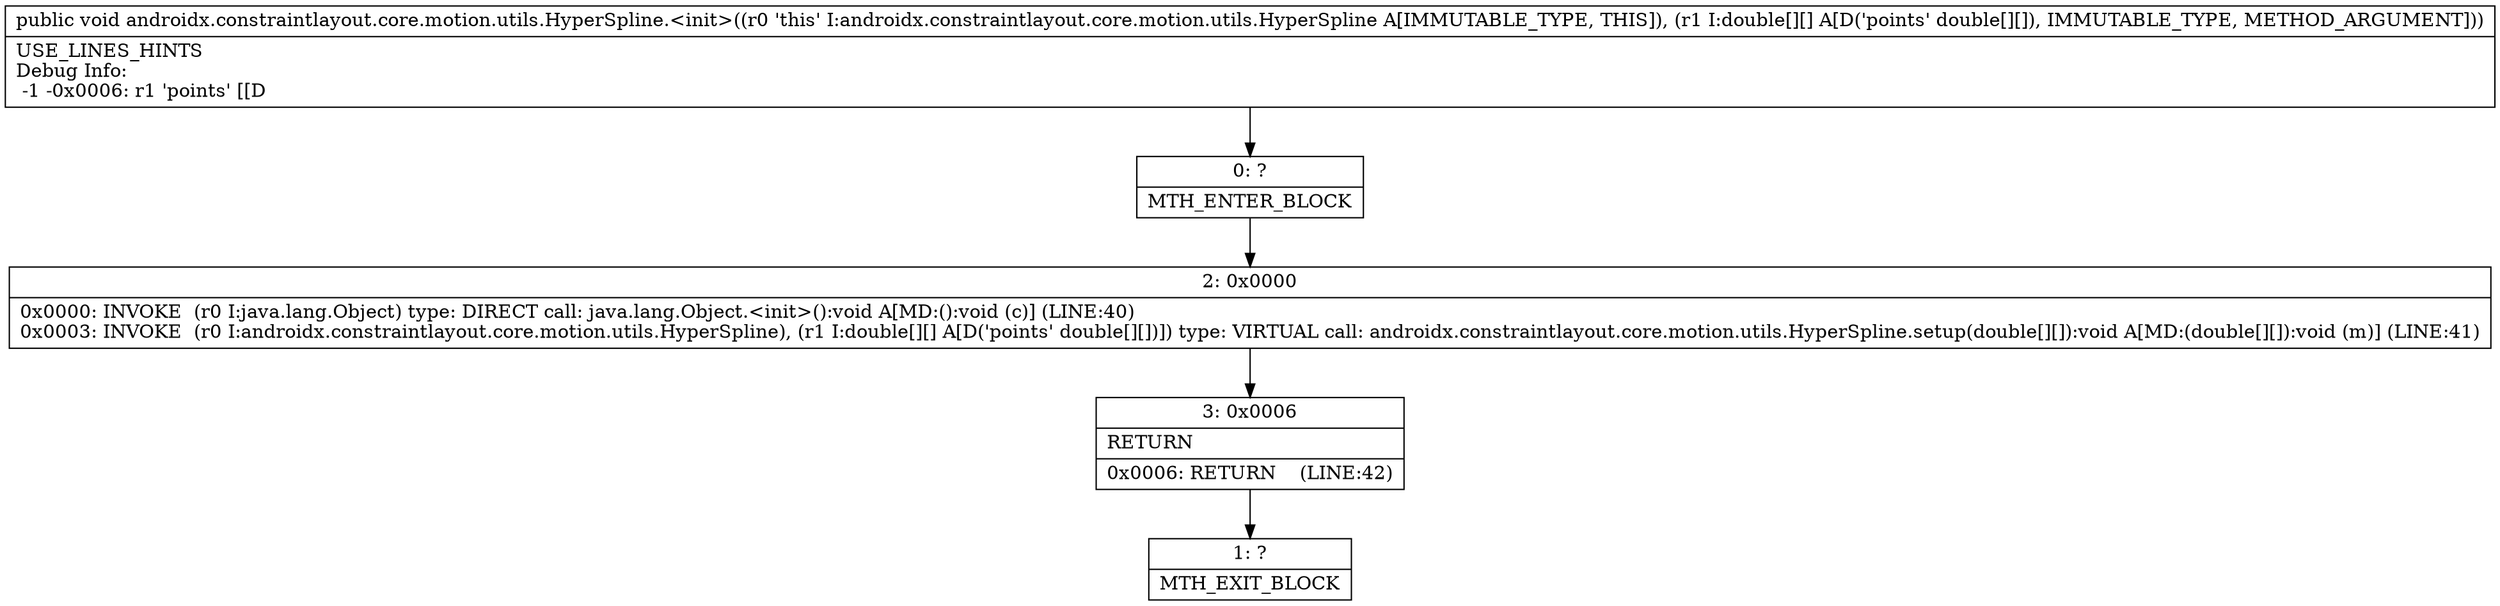 digraph "CFG forandroidx.constraintlayout.core.motion.utils.HyperSpline.\<init\>([[D)V" {
Node_0 [shape=record,label="{0\:\ ?|MTH_ENTER_BLOCK\l}"];
Node_2 [shape=record,label="{2\:\ 0x0000|0x0000: INVOKE  (r0 I:java.lang.Object) type: DIRECT call: java.lang.Object.\<init\>():void A[MD:():void (c)] (LINE:40)\l0x0003: INVOKE  (r0 I:androidx.constraintlayout.core.motion.utils.HyperSpline), (r1 I:double[][] A[D('points' double[][])]) type: VIRTUAL call: androidx.constraintlayout.core.motion.utils.HyperSpline.setup(double[][]):void A[MD:(double[][]):void (m)] (LINE:41)\l}"];
Node_3 [shape=record,label="{3\:\ 0x0006|RETURN\l|0x0006: RETURN    (LINE:42)\l}"];
Node_1 [shape=record,label="{1\:\ ?|MTH_EXIT_BLOCK\l}"];
MethodNode[shape=record,label="{public void androidx.constraintlayout.core.motion.utils.HyperSpline.\<init\>((r0 'this' I:androidx.constraintlayout.core.motion.utils.HyperSpline A[IMMUTABLE_TYPE, THIS]), (r1 I:double[][] A[D('points' double[][]), IMMUTABLE_TYPE, METHOD_ARGUMENT]))  | USE_LINES_HINTS\lDebug Info:\l  \-1 \-0x0006: r1 'points' [[D\l}"];
MethodNode -> Node_0;Node_0 -> Node_2;
Node_2 -> Node_3;
Node_3 -> Node_1;
}

